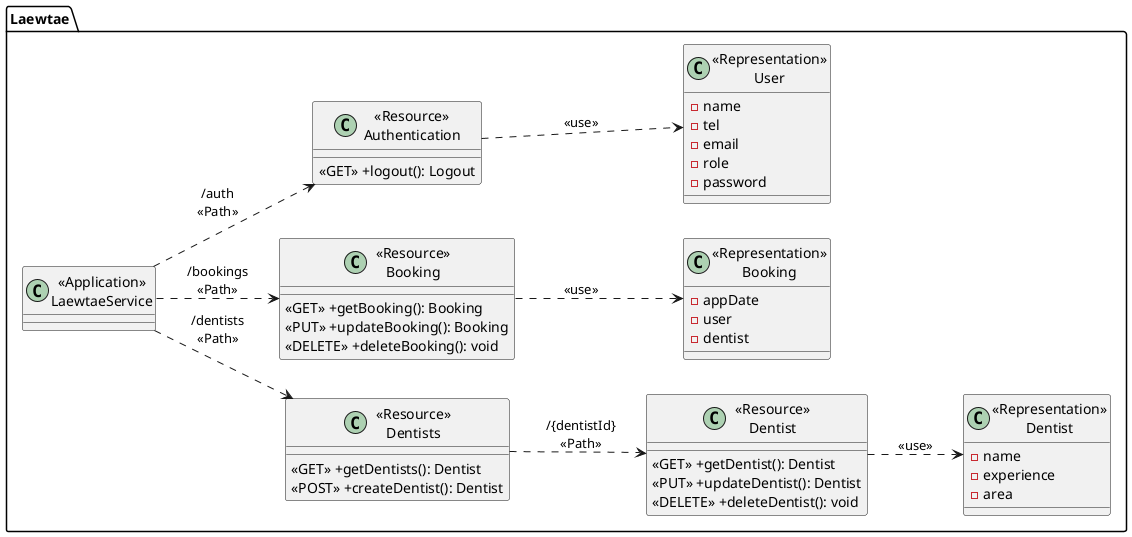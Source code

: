@startuml
left to right direction
package "Laewtae"{
    class "<<Application>>\nLaewtaeService" as LaewtaeService{}

    class "<<Resource>>\nDentists" as ResourceDentists{
        <<GET>> +getDentists(): Dentist
        <<POST>> +createDentist(): Dentist
    }

    class "<<Resource>>\nDentist" as ResourceDentist {
        <<GET>> +getDentist(): Dentist
        <<PUT>> +updateDentist(): Dentist
        <<DELETE>> +deleteDentist(): void
    }

    class "<<Representation>>\nDentist" as RepresentationDentist {
        -name
        -experience
        -area
    }

    class "<<Resource>>\nBooking" as ResourceBooking {
        <<GET>> +getBooking(): Booking
        <<PUT>> +updateBooking(): Booking
        <<DELETE>> +deleteBooking(): void
    }

    class "<<Representation>>\nBooking" as RepresentationBooking {
        -appDate
        -user
        -dentist
    }


    class "<<Resource>>\nAuthentication" as ResourceAuthentication {

    }
    
        class "<<Resource>>\nAuthentication" as ResourceAuthentication {
        <<GET>> +logout(): Logout

    }
    
    
    class "<<Representation>>\nUser" as RepresentationUser {
        -name
        -tel
        -email
        -role
        -password
    }


}

LaewtaeService ..> ResourceDentists:"/dentists\n<<Path>>"
ResourceDentists ..> ResourceDentist: "/{dentistId}\n<<Path>>"


ResourceDentist ..> RepresentationDentist: "<<use>>"

LaewtaeService ..> ResourceBooking:"/bookings\n<<Path>>"
ResourceBooking ..> RepresentationBooking: "<<use>>"

LaewtaeService ..> ResourceAuthentication:"/auth\n<<Path>>"
ResourceAuthentication ..> RepresentationUser: "<<use>>"

@enduml